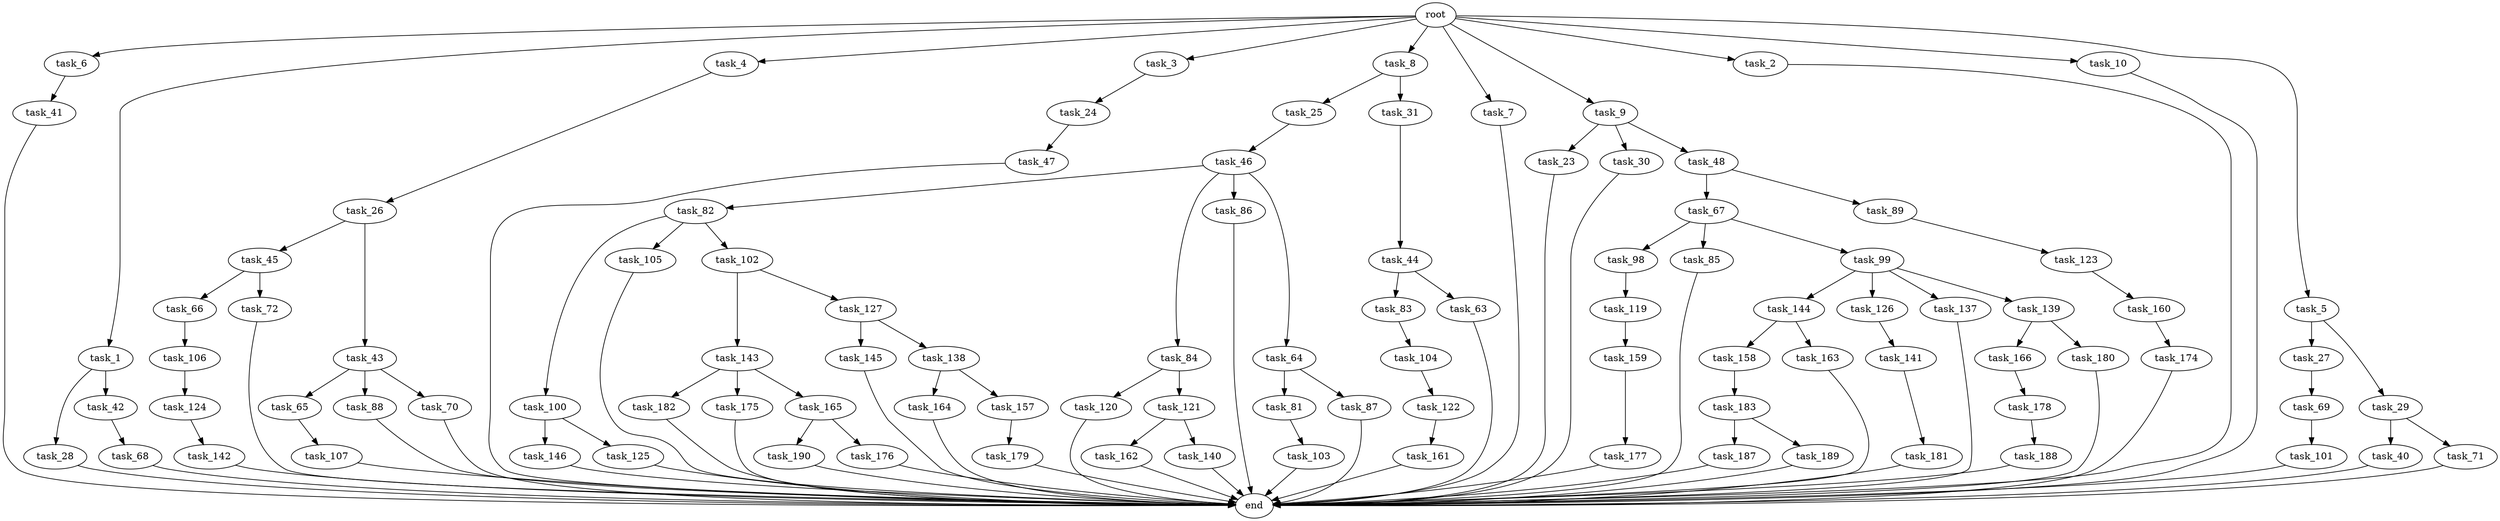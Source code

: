 digraph G {
  task_6 [size="1.024000"];
  task_45 [size="137438953.472000"];
  task_187 [size="77309411.328000"];
  task_123 [size="214748364.800000"];
  task_66 [size="137438953.472000"];
  task_1 [size="1.024000"];
  task_82 [size="309237645.312000"];
  task_159 [size="137438953.472000"];
  task_68 [size="420906795.008000"];
  task_119 [size="309237645.312000"];
  task_190 [size="309237645.312000"];
  task_65 [size="214748364.800000"];
  task_83 [size="309237645.312000"];
  task_72 [size="137438953.472000"];
  root [size="0.000000"];
  task_40 [size="34359738.368000"];
  task_63 [size="309237645.312000"];
  task_176 [size="309237645.312000"];
  task_179 [size="214748364.800000"];
  task_144 [size="34359738.368000"];
  task_84 [size="309237645.312000"];
  task_4 [size="1.024000"];
  task_3 [size="1.024000"];
  task_98 [size="137438953.472000"];
  task_189 [size="77309411.328000"];
  task_85 [size="137438953.472000"];
  task_101 [size="420906795.008000"];
  task_178 [size="34359738.368000"];
  task_182 [size="77309411.328000"];
  task_8 [size="1.024000"];
  task_120 [size="34359738.368000"];
  task_27 [size="695784701.952000"];
  task_177 [size="137438953.472000"];
  task_86 [size="309237645.312000"];
  task_166 [size="695784701.952000"];
  task_107 [size="858993459.200000"];
  task_24 [size="420906795.008000"];
  task_161 [size="137438953.472000"];
  task_145 [size="549755813.888000"];
  task_23 [size="549755813.888000"];
  task_44 [size="858993459.200000"];
  task_88 [size="214748364.800000"];
  task_100 [size="137438953.472000"];
  task_7 [size="1.024000"];
  task_188 [size="858993459.200000"];
  task_99 [size="137438953.472000"];
  task_25 [size="420906795.008000"];
  task_126 [size="34359738.368000"];
  task_31 [size="420906795.008000"];
  task_28 [size="77309411.328000"];
  task_142 [size="858993459.200000"];
  task_9 [size="1.024000"];
  task_137 [size="34359738.368000"];
  task_180 [size="695784701.952000"];
  task_69 [size="137438953.472000"];
  task_121 [size="34359738.368000"];
  task_175 [size="77309411.328000"];
  task_141 [size="420906795.008000"];
  task_162 [size="77309411.328000"];
  task_26 [size="420906795.008000"];
  task_143 [size="420906795.008000"];
  task_2 [size="1.024000"];
  task_106 [size="420906795.008000"];
  task_105 [size="137438953.472000"];
  task_42 [size="77309411.328000"];
  task_81 [size="34359738.368000"];
  task_87 [size="34359738.368000"];
  task_122 [size="214748364.800000"];
  task_43 [size="137438953.472000"];
  task_104 [size="695784701.952000"];
  task_158 [size="309237645.312000"];
  task_160 [size="77309411.328000"];
  task_174 [size="214748364.800000"];
  task_103 [size="420906795.008000"];
  task_127 [size="420906795.008000"];
  task_70 [size="214748364.800000"];
  task_165 [size="77309411.328000"];
  task_46 [size="34359738.368000"];
  task_30 [size="549755813.888000"];
  task_67 [size="309237645.312000"];
  task_48 [size="549755813.888000"];
  task_10 [size="1.024000"];
  task_164 [size="214748364.800000"];
  task_64 [size="309237645.312000"];
  task_163 [size="309237645.312000"];
  task_29 [size="695784701.952000"];
  task_102 [size="137438953.472000"];
  task_183 [size="549755813.888000"];
  task_181 [size="695784701.952000"];
  task_139 [size="34359738.368000"];
  task_47 [size="309237645.312000"];
  task_41 [size="77309411.328000"];
  task_140 [size="77309411.328000"];
  end [size="0.000000"];
  task_71 [size="34359738.368000"];
  task_89 [size="309237645.312000"];
  task_5 [size="1.024000"];
  task_146 [size="137438953.472000"];
  task_124 [size="214748364.800000"];
  task_125 [size="137438953.472000"];
  task_138 [size="549755813.888000"];
  task_157 [size="214748364.800000"];

  task_6 -> task_41 [size="75497472.000000"];
  task_45 -> task_66 [size="134217728.000000"];
  task_45 -> task_72 [size="134217728.000000"];
  task_187 -> end [size="1.000000"];
  task_123 -> task_160 [size="75497472.000000"];
  task_66 -> task_106 [size="411041792.000000"];
  task_1 -> task_42 [size="75497472.000000"];
  task_1 -> task_28 [size="75497472.000000"];
  task_82 -> task_100 [size="134217728.000000"];
  task_82 -> task_105 [size="134217728.000000"];
  task_82 -> task_102 [size="134217728.000000"];
  task_159 -> task_177 [size="134217728.000000"];
  task_68 -> end [size="1.000000"];
  task_119 -> task_159 [size="134217728.000000"];
  task_190 -> end [size="1.000000"];
  task_65 -> task_107 [size="838860800.000000"];
  task_83 -> task_104 [size="679477248.000000"];
  task_72 -> end [size="1.000000"];
  root -> task_2 [size="1.000000"];
  root -> task_6 [size="1.000000"];
  root -> task_7 [size="1.000000"];
  root -> task_4 [size="1.000000"];
  root -> task_3 [size="1.000000"];
  root -> task_5 [size="1.000000"];
  root -> task_1 [size="1.000000"];
  root -> task_8 [size="1.000000"];
  root -> task_9 [size="1.000000"];
  root -> task_10 [size="1.000000"];
  task_40 -> end [size="1.000000"];
  task_63 -> end [size="1.000000"];
  task_176 -> end [size="1.000000"];
  task_179 -> end [size="1.000000"];
  task_144 -> task_158 [size="301989888.000000"];
  task_144 -> task_163 [size="301989888.000000"];
  task_84 -> task_121 [size="33554432.000000"];
  task_84 -> task_120 [size="33554432.000000"];
  task_4 -> task_26 [size="411041792.000000"];
  task_3 -> task_24 [size="411041792.000000"];
  task_98 -> task_119 [size="301989888.000000"];
  task_189 -> end [size="1.000000"];
  task_85 -> end [size="1.000000"];
  task_101 -> end [size="1.000000"];
  task_178 -> task_188 [size="838860800.000000"];
  task_182 -> end [size="1.000000"];
  task_8 -> task_31 [size="411041792.000000"];
  task_8 -> task_25 [size="411041792.000000"];
  task_120 -> end [size="1.000000"];
  task_27 -> task_69 [size="134217728.000000"];
  task_177 -> end [size="1.000000"];
  task_86 -> end [size="1.000000"];
  task_166 -> task_178 [size="33554432.000000"];
  task_107 -> end [size="1.000000"];
  task_24 -> task_47 [size="301989888.000000"];
  task_161 -> end [size="1.000000"];
  task_145 -> end [size="1.000000"];
  task_23 -> end [size="1.000000"];
  task_44 -> task_63 [size="301989888.000000"];
  task_44 -> task_83 [size="301989888.000000"];
  task_88 -> end [size="1.000000"];
  task_100 -> task_125 [size="134217728.000000"];
  task_100 -> task_146 [size="134217728.000000"];
  task_7 -> end [size="1.000000"];
  task_188 -> end [size="1.000000"];
  task_99 -> task_144 [size="33554432.000000"];
  task_99 -> task_126 [size="33554432.000000"];
  task_99 -> task_137 [size="33554432.000000"];
  task_99 -> task_139 [size="33554432.000000"];
  task_25 -> task_46 [size="33554432.000000"];
  task_126 -> task_141 [size="411041792.000000"];
  task_31 -> task_44 [size="838860800.000000"];
  task_28 -> end [size="1.000000"];
  task_142 -> end [size="1.000000"];
  task_9 -> task_48 [size="536870912.000000"];
  task_9 -> task_23 [size="536870912.000000"];
  task_9 -> task_30 [size="536870912.000000"];
  task_137 -> end [size="1.000000"];
  task_180 -> end [size="1.000000"];
  task_69 -> task_101 [size="411041792.000000"];
  task_121 -> task_162 [size="75497472.000000"];
  task_121 -> task_140 [size="75497472.000000"];
  task_175 -> end [size="1.000000"];
  task_141 -> task_181 [size="679477248.000000"];
  task_162 -> end [size="1.000000"];
  task_26 -> task_43 [size="134217728.000000"];
  task_26 -> task_45 [size="134217728.000000"];
  task_143 -> task_165 [size="75497472.000000"];
  task_143 -> task_182 [size="75497472.000000"];
  task_143 -> task_175 [size="75497472.000000"];
  task_2 -> end [size="1.000000"];
  task_106 -> task_124 [size="209715200.000000"];
  task_105 -> end [size="1.000000"];
  task_42 -> task_68 [size="411041792.000000"];
  task_81 -> task_103 [size="411041792.000000"];
  task_87 -> end [size="1.000000"];
  task_122 -> task_161 [size="134217728.000000"];
  task_43 -> task_65 [size="209715200.000000"];
  task_43 -> task_88 [size="209715200.000000"];
  task_43 -> task_70 [size="209715200.000000"];
  task_104 -> task_122 [size="209715200.000000"];
  task_158 -> task_183 [size="536870912.000000"];
  task_160 -> task_174 [size="209715200.000000"];
  task_174 -> end [size="1.000000"];
  task_103 -> end [size="1.000000"];
  task_127 -> task_138 [size="536870912.000000"];
  task_127 -> task_145 [size="536870912.000000"];
  task_70 -> end [size="1.000000"];
  task_165 -> task_190 [size="301989888.000000"];
  task_165 -> task_176 [size="301989888.000000"];
  task_46 -> task_86 [size="301989888.000000"];
  task_46 -> task_84 [size="301989888.000000"];
  task_46 -> task_82 [size="301989888.000000"];
  task_46 -> task_64 [size="301989888.000000"];
  task_30 -> end [size="1.000000"];
  task_67 -> task_98 [size="134217728.000000"];
  task_67 -> task_85 [size="134217728.000000"];
  task_67 -> task_99 [size="134217728.000000"];
  task_48 -> task_67 [size="301989888.000000"];
  task_48 -> task_89 [size="301989888.000000"];
  task_10 -> end [size="1.000000"];
  task_164 -> end [size="1.000000"];
  task_64 -> task_87 [size="33554432.000000"];
  task_64 -> task_81 [size="33554432.000000"];
  task_163 -> end [size="1.000000"];
  task_29 -> task_71 [size="33554432.000000"];
  task_29 -> task_40 [size="33554432.000000"];
  task_102 -> task_143 [size="411041792.000000"];
  task_102 -> task_127 [size="411041792.000000"];
  task_183 -> task_187 [size="75497472.000000"];
  task_183 -> task_189 [size="75497472.000000"];
  task_181 -> end [size="1.000000"];
  task_139 -> task_166 [size="679477248.000000"];
  task_139 -> task_180 [size="679477248.000000"];
  task_47 -> end [size="1.000000"];
  task_41 -> end [size="1.000000"];
  task_140 -> end [size="1.000000"];
  task_71 -> end [size="1.000000"];
  task_89 -> task_123 [size="209715200.000000"];
  task_5 -> task_29 [size="679477248.000000"];
  task_5 -> task_27 [size="679477248.000000"];
  task_146 -> end [size="1.000000"];
  task_124 -> task_142 [size="838860800.000000"];
  task_125 -> end [size="1.000000"];
  task_138 -> task_164 [size="209715200.000000"];
  task_138 -> task_157 [size="209715200.000000"];
  task_157 -> task_179 [size="209715200.000000"];
}

